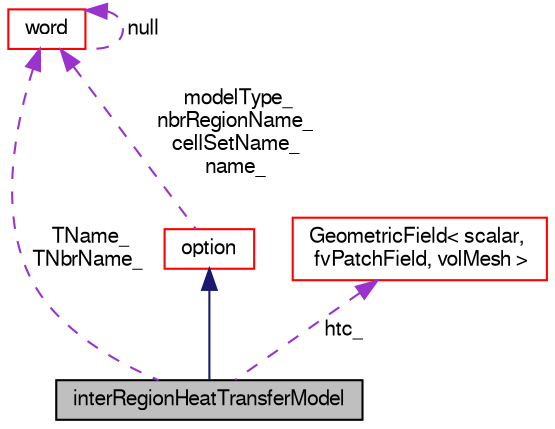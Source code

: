 digraph "interRegionHeatTransferModel"
{
  bgcolor="transparent";
  edge [fontname="FreeSans",fontsize="10",labelfontname="FreeSans",labelfontsize="10"];
  node [fontname="FreeSans",fontsize="10",shape=record];
  Node5 [label="interRegionHeatTransferModel",height=0.2,width=0.4,color="black", fillcolor="grey75", style="filled", fontcolor="black"];
  Node6 -> Node5 [dir="back",color="midnightblue",fontsize="10",style="solid",fontname="FreeSans"];
  Node6 [label="option",height=0.2,width=0.4,color="red",URL="$a23446.html",tooltip="Finite volume options abtract base class. Provides a base set of controls, e.g. "];
  Node19 -> Node6 [dir="back",color="darkorchid3",fontsize="10",style="dashed",label=" modelType_\nnbrRegionName_\ncellSetName_\nname_" ,fontname="FreeSans"];
  Node19 [label="word",height=0.2,width=0.4,color="red",URL="$a28258.html",tooltip="A class for handling words, derived from string. "];
  Node19 -> Node19 [dir="back",color="darkorchid3",fontsize="10",style="dashed",label=" null" ,fontname="FreeSans"];
  Node55 -> Node5 [dir="back",color="darkorchid3",fontsize="10",style="dashed",label=" htc_" ,fontname="FreeSans"];
  Node55 [label="GeometricField\< scalar,\l fvPatchField, volMesh \>",height=0.2,width=0.4,color="red",URL="$a22434.html"];
  Node19 -> Node5 [dir="back",color="darkorchid3",fontsize="10",style="dashed",label=" TName_\nTNbrName_" ,fontname="FreeSans"];
}
